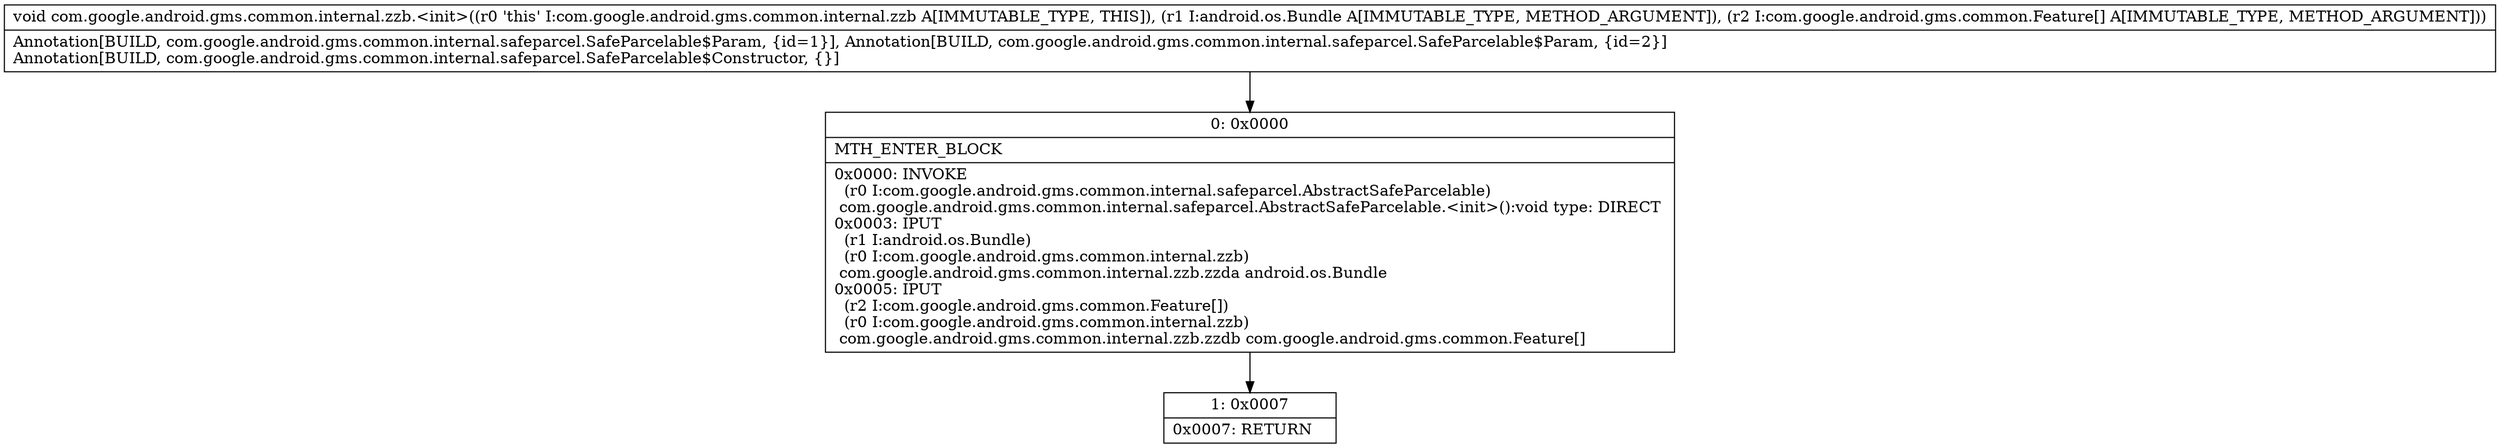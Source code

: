 digraph "CFG forcom.google.android.gms.common.internal.zzb.\<init\>(Landroid\/os\/Bundle;[Lcom\/google\/android\/gms\/common\/Feature;)V" {
Node_0 [shape=record,label="{0\:\ 0x0000|MTH_ENTER_BLOCK\l|0x0000: INVOKE  \l  (r0 I:com.google.android.gms.common.internal.safeparcel.AbstractSafeParcelable)\l com.google.android.gms.common.internal.safeparcel.AbstractSafeParcelable.\<init\>():void type: DIRECT \l0x0003: IPUT  \l  (r1 I:android.os.Bundle)\l  (r0 I:com.google.android.gms.common.internal.zzb)\l com.google.android.gms.common.internal.zzb.zzda android.os.Bundle \l0x0005: IPUT  \l  (r2 I:com.google.android.gms.common.Feature[])\l  (r0 I:com.google.android.gms.common.internal.zzb)\l com.google.android.gms.common.internal.zzb.zzdb com.google.android.gms.common.Feature[] \l}"];
Node_1 [shape=record,label="{1\:\ 0x0007|0x0007: RETURN   \l}"];
MethodNode[shape=record,label="{void com.google.android.gms.common.internal.zzb.\<init\>((r0 'this' I:com.google.android.gms.common.internal.zzb A[IMMUTABLE_TYPE, THIS]), (r1 I:android.os.Bundle A[IMMUTABLE_TYPE, METHOD_ARGUMENT]), (r2 I:com.google.android.gms.common.Feature[] A[IMMUTABLE_TYPE, METHOD_ARGUMENT]))  | Annotation[BUILD, com.google.android.gms.common.internal.safeparcel.SafeParcelable$Param, \{id=1\}], Annotation[BUILD, com.google.android.gms.common.internal.safeparcel.SafeParcelable$Param, \{id=2\}]\lAnnotation[BUILD, com.google.android.gms.common.internal.safeparcel.SafeParcelable$Constructor, \{\}]\l}"];
MethodNode -> Node_0;
Node_0 -> Node_1;
}

